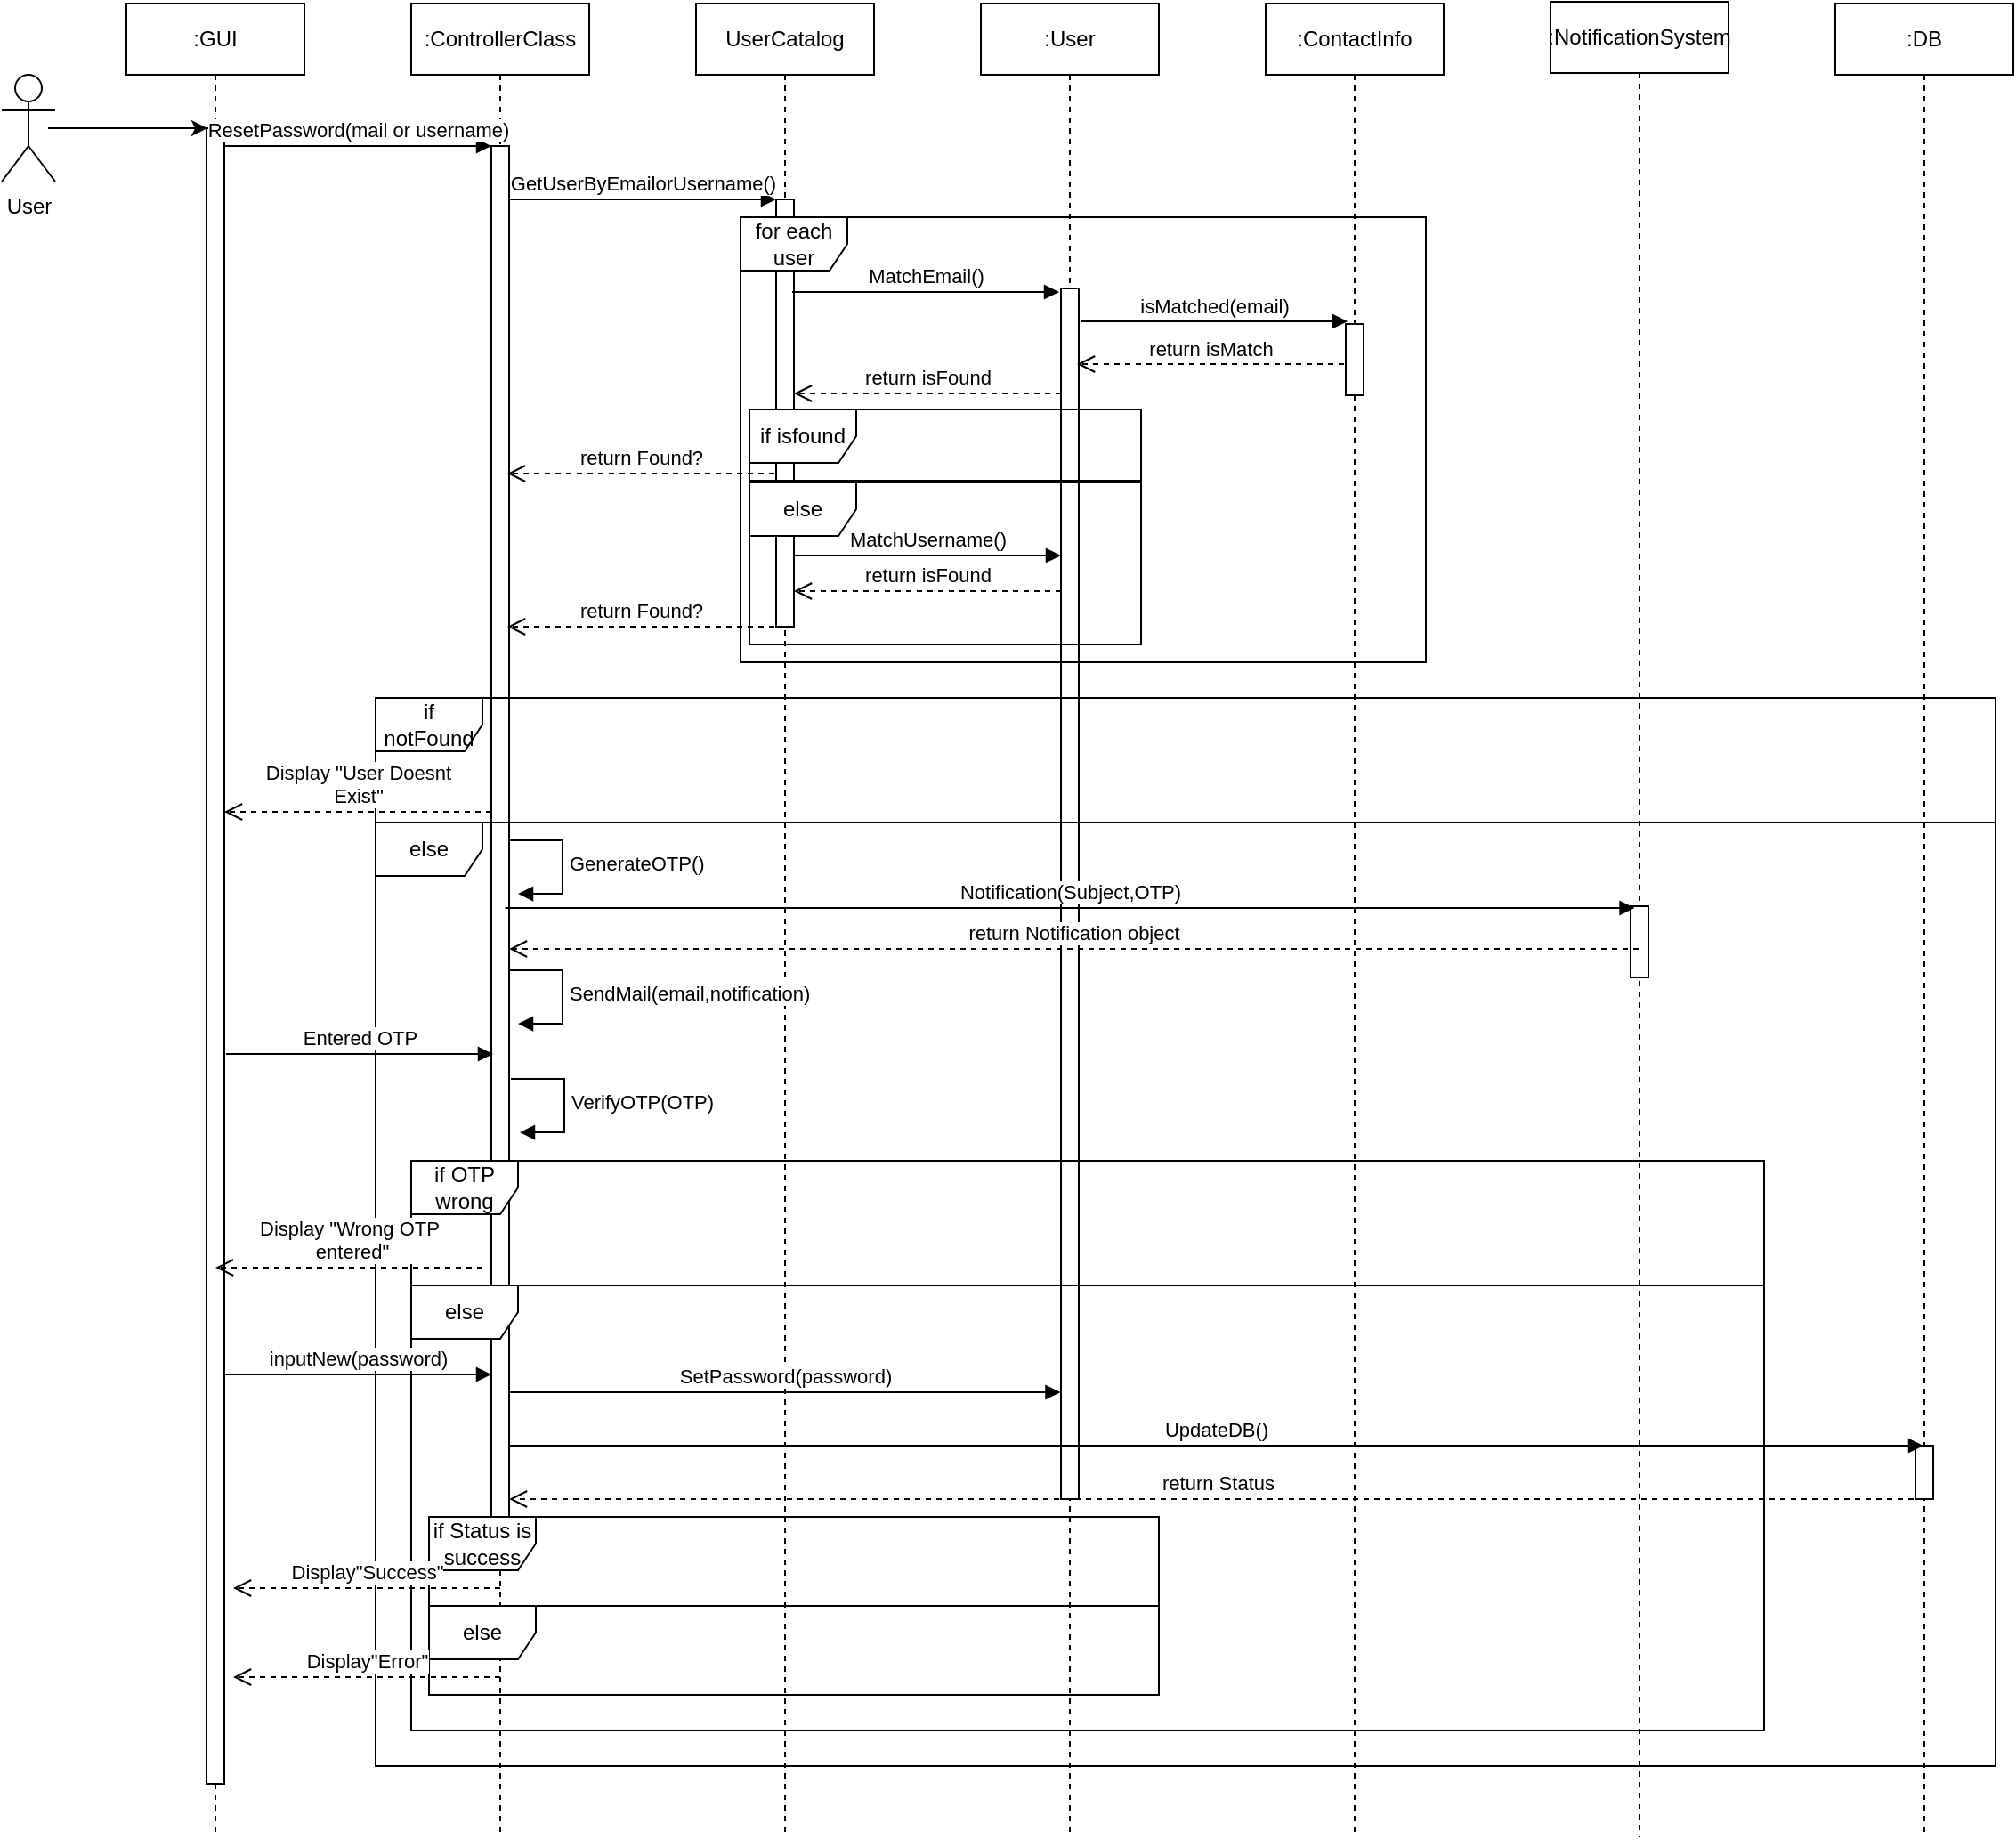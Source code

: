 <mxfile version="28.2.7">
  <diagram name="Page-1" id="2YBvvXClWsGukQMizWep">
    <mxGraphModel grid="1" page="1" gridSize="10" guides="1" tooltips="1" connect="1" arrows="1" fold="1" pageScale="1" pageWidth="850" pageHeight="1100" math="0" shadow="0">
      <root>
        <mxCell id="0" />
        <mxCell id="1" parent="0" />
        <mxCell id="YJkmyNPaHjpCNyC6iMMe-1" value=":GUI" style="shape=umlLifeline;perimeter=lifelinePerimeter;whiteSpace=wrap;html=1;container=0;dropTarget=0;collapsible=0;recursiveResize=0;outlineConnect=0;portConstraint=eastwest;newEdgeStyle={&quot;edgeStyle&quot;:&quot;elbowEdgeStyle&quot;,&quot;elbow&quot;:&quot;vertical&quot;,&quot;curved&quot;:0,&quot;rounded&quot;:0};" vertex="1" parent="1">
          <mxGeometry x="60" y="10" width="100" height="1030" as="geometry" />
        </mxCell>
        <mxCell id="YJkmyNPaHjpCNyC6iMMe-2" value="" style="html=1;points=[];perimeter=orthogonalPerimeter;outlineConnect=0;targetShapes=umlLifeline;portConstraint=eastwest;newEdgeStyle={&quot;edgeStyle&quot;:&quot;elbowEdgeStyle&quot;,&quot;elbow&quot;:&quot;vertical&quot;,&quot;curved&quot;:0,&quot;rounded&quot;:0};" vertex="1" parent="YJkmyNPaHjpCNyC6iMMe-1">
          <mxGeometry x="45" y="70" width="10" height="930" as="geometry" />
        </mxCell>
        <mxCell id="YJkmyNPaHjpCNyC6iMMe-3" value=":ControllerClass" style="shape=umlLifeline;perimeter=lifelinePerimeter;whiteSpace=wrap;html=1;container=0;dropTarget=0;collapsible=0;recursiveResize=0;outlineConnect=0;portConstraint=eastwest;newEdgeStyle={&quot;edgeStyle&quot;:&quot;elbowEdgeStyle&quot;,&quot;elbow&quot;:&quot;vertical&quot;,&quot;curved&quot;:0,&quot;rounded&quot;:0};" vertex="1" parent="1">
          <mxGeometry x="220" y="10" width="100" height="1030" as="geometry" />
        </mxCell>
        <mxCell id="YJkmyNPaHjpCNyC6iMMe-4" value="" style="html=1;points=[];perimeter=orthogonalPerimeter;outlineConnect=0;targetShapes=umlLifeline;portConstraint=eastwest;newEdgeStyle={&quot;edgeStyle&quot;:&quot;elbowEdgeStyle&quot;,&quot;elbow&quot;:&quot;vertical&quot;,&quot;curved&quot;:0,&quot;rounded&quot;:0};" vertex="1" parent="YJkmyNPaHjpCNyC6iMMe-3">
          <mxGeometry x="45" y="80" width="10" height="790" as="geometry" />
        </mxCell>
        <mxCell id="YJkmyNPaHjpCNyC6iMMe-5" value="ResetPassword(mail or username)" style="html=1;verticalAlign=bottom;endArrow=block;edgeStyle=elbowEdgeStyle;elbow=horizontal;curved=0;rounded=0;" edge="1" parent="1" source="YJkmyNPaHjpCNyC6iMMe-2" target="YJkmyNPaHjpCNyC6iMMe-4">
          <mxGeometry relative="1" as="geometry">
            <mxPoint x="235" y="100" as="sourcePoint" />
            <Array as="points">
              <mxPoint x="220" y="90" />
            </Array>
          </mxGeometry>
        </mxCell>
        <mxCell id="YJkmyNPaHjpCNyC6iMMe-6" value="UserCatalog" style="shape=umlLifeline;perimeter=lifelinePerimeter;whiteSpace=wrap;html=1;container=0;dropTarget=0;collapsible=0;recursiveResize=0;outlineConnect=0;portConstraint=eastwest;newEdgeStyle={&quot;edgeStyle&quot;:&quot;elbowEdgeStyle&quot;,&quot;elbow&quot;:&quot;vertical&quot;,&quot;curved&quot;:0,&quot;rounded&quot;:0};" vertex="1" parent="1">
          <mxGeometry x="380" y="10" width="100" height="1030" as="geometry" />
        </mxCell>
        <mxCell id="YJkmyNPaHjpCNyC6iMMe-7" value="" style="html=1;points=[];perimeter=orthogonalPerimeter;outlineConnect=0;targetShapes=umlLifeline;portConstraint=eastwest;newEdgeStyle={&quot;edgeStyle&quot;:&quot;elbowEdgeStyle&quot;,&quot;elbow&quot;:&quot;vertical&quot;,&quot;curved&quot;:0,&quot;rounded&quot;:0};" vertex="1" parent="YJkmyNPaHjpCNyC6iMMe-6">
          <mxGeometry x="45" y="110" width="10" height="240" as="geometry" />
        </mxCell>
        <mxCell id="YJkmyNPaHjpCNyC6iMMe-8" value=":User" style="shape=umlLifeline;perimeter=lifelinePerimeter;whiteSpace=wrap;html=1;container=0;dropTarget=0;collapsible=0;recursiveResize=0;outlineConnect=0;portConstraint=eastwest;newEdgeStyle={&quot;edgeStyle&quot;:&quot;elbowEdgeStyle&quot;,&quot;elbow&quot;:&quot;vertical&quot;,&quot;curved&quot;:0,&quot;rounded&quot;:0};" vertex="1" parent="1">
          <mxGeometry x="540" y="10" width="100" height="1030" as="geometry" />
        </mxCell>
        <mxCell id="YJkmyNPaHjpCNyC6iMMe-9" value="" style="html=1;points=[];perimeter=orthogonalPerimeter;outlineConnect=0;targetShapes=umlLifeline;portConstraint=eastwest;newEdgeStyle={&quot;edgeStyle&quot;:&quot;elbowEdgeStyle&quot;,&quot;elbow&quot;:&quot;vertical&quot;,&quot;curved&quot;:0,&quot;rounded&quot;:0};" vertex="1" parent="YJkmyNPaHjpCNyC6iMMe-8">
          <mxGeometry x="45" y="160" width="10" height="680" as="geometry" />
        </mxCell>
        <mxCell id="YJkmyNPaHjpCNyC6iMMe-10" value=":ContactInfo" style="shape=umlLifeline;perimeter=lifelinePerimeter;whiteSpace=wrap;html=1;container=0;dropTarget=0;collapsible=0;recursiveResize=0;outlineConnect=0;portConstraint=eastwest;newEdgeStyle={&quot;edgeStyle&quot;:&quot;elbowEdgeStyle&quot;,&quot;elbow&quot;:&quot;vertical&quot;,&quot;curved&quot;:0,&quot;rounded&quot;:0};" vertex="1" parent="1">
          <mxGeometry x="700" y="10" width="100" height="1030" as="geometry" />
        </mxCell>
        <mxCell id="YJkmyNPaHjpCNyC6iMMe-11" value="" style="html=1;points=[];perimeter=orthogonalPerimeter;outlineConnect=0;targetShapes=umlLifeline;portConstraint=eastwest;newEdgeStyle={&quot;edgeStyle&quot;:&quot;elbowEdgeStyle&quot;,&quot;elbow&quot;:&quot;vertical&quot;,&quot;curved&quot;:0,&quot;rounded&quot;:0};" vertex="1" parent="YJkmyNPaHjpCNyC6iMMe-10">
          <mxGeometry x="45" y="180" width="10" height="40" as="geometry" />
        </mxCell>
        <mxCell id="YJkmyNPaHjpCNyC6iMMe-12" style="edgeStyle=orthogonalEdgeStyle;rounded=0;orthogonalLoop=1;jettySize=auto;html=1;" edge="1" parent="1">
          <mxGeometry relative="1" as="geometry">
            <mxPoint x="16" y="80" as="sourcePoint" />
            <mxPoint x="105.5" y="80" as="targetPoint" />
            <Array as="points">
              <mxPoint x="66" y="80" />
              <mxPoint x="66" y="80" />
            </Array>
          </mxGeometry>
        </mxCell>
        <mxCell id="YJkmyNPaHjpCNyC6iMMe-13" value="User" style="shape=umlActor;verticalLabelPosition=bottom;verticalAlign=top;html=1;outlineConnect=0;" vertex="1" parent="1">
          <mxGeometry x="-10" y="50" width="30" height="60" as="geometry" />
        </mxCell>
        <mxCell id="YJkmyNPaHjpCNyC6iMMe-18" value="&lt;br&gt;GetUserByEmailorUsername()" style="html=1;verticalAlign=bottom;endArrow=block;edgeStyle=elbowEdgeStyle;elbow=horizontal;curved=0;rounded=0;" edge="1" parent="1">
          <mxGeometry relative="1" as="geometry">
            <mxPoint x="275" y="120" as="sourcePoint" />
            <Array as="points">
              <mxPoint x="380" y="120" />
            </Array>
            <mxPoint x="425" y="120" as="targetPoint" />
          </mxGeometry>
        </mxCell>
        <mxCell id="YJkmyNPaHjpCNyC6iMMe-19" value="for each user" style="shape=umlFrame;whiteSpace=wrap;html=1;pointerEvents=0;" vertex="1" parent="1">
          <mxGeometry x="405" y="130" width="385" height="250" as="geometry" />
        </mxCell>
        <mxCell id="YJkmyNPaHjpCNyC6iMMe-20" value="MatchEmail()" style="html=1;verticalAlign=bottom;endArrow=block;edgeStyle=elbowEdgeStyle;elbow=vertical;curved=0;rounded=0;" edge="1" parent="1">
          <mxGeometry relative="1" as="geometry">
            <mxPoint x="434" y="172" as="sourcePoint" />
            <Array as="points">
              <mxPoint x="539" y="172" />
            </Array>
            <mxPoint x="584" y="172" as="targetPoint" />
          </mxGeometry>
        </mxCell>
        <mxCell id="YJkmyNPaHjpCNyC6iMMe-21" value="isMatched(email)" style="html=1;verticalAlign=bottom;endArrow=block;edgeStyle=elbowEdgeStyle;elbow=vertical;curved=0;rounded=0;" edge="1" parent="1">
          <mxGeometry relative="1" as="geometry">
            <mxPoint x="596" y="188.5" as="sourcePoint" />
            <Array as="points">
              <mxPoint x="701" y="188.5" />
            </Array>
            <mxPoint x="746" y="188.5" as="targetPoint" />
          </mxGeometry>
        </mxCell>
        <mxCell id="YJkmyNPaHjpCNyC6iMMe-22" value="return isMatch" style="html=1;verticalAlign=bottom;endArrow=open;dashed=1;endSize=8;edgeStyle=elbowEdgeStyle;elbow=vertical;curved=0;rounded=0;" edge="1" parent="1">
          <mxGeometry relative="1" as="geometry">
            <mxPoint x="594" y="212.5" as="targetPoint" />
            <Array as="points">
              <mxPoint x="709" y="212.5" />
            </Array>
            <mxPoint x="744" y="212.5" as="sourcePoint" />
          </mxGeometry>
        </mxCell>
        <mxCell id="YJkmyNPaHjpCNyC6iMMe-23" value="return isFound" style="html=1;verticalAlign=bottom;endArrow=open;dashed=1;endSize=8;edgeStyle=elbowEdgeStyle;elbow=vertical;curved=0;rounded=0;" edge="1" parent="1">
          <mxGeometry relative="1" as="geometry">
            <mxPoint x="435" y="229" as="targetPoint" />
            <Array as="points">
              <mxPoint x="550" y="229" />
            </Array>
            <mxPoint x="585" y="229" as="sourcePoint" />
          </mxGeometry>
        </mxCell>
        <mxCell id="YJkmyNPaHjpCNyC6iMMe-24" value="if notFound" style="shape=umlFrame;whiteSpace=wrap;html=1;pointerEvents=0;" vertex="1" parent="1">
          <mxGeometry x="200" y="400" width="910" height="70" as="geometry" />
        </mxCell>
        <mxCell id="YJkmyNPaHjpCNyC6iMMe-25" value="Display &quot;User Doesnt&lt;br&gt;Exist&quot;" style="html=1;verticalAlign=bottom;endArrow=open;dashed=1;endSize=8;edgeStyle=elbowEdgeStyle;elbow=vertical;curved=0;rounded=0;" edge="1" parent="1">
          <mxGeometry relative="1" as="geometry">
            <mxPoint x="115" y="464" as="targetPoint" />
            <Array as="points">
              <mxPoint x="230" y="464" />
            </Array>
            <mxPoint x="265" y="464" as="sourcePoint" />
          </mxGeometry>
        </mxCell>
        <mxCell id="YJkmyNPaHjpCNyC6iMMe-26" value="else" style="shape=umlFrame;whiteSpace=wrap;html=1;pointerEvents=0;" vertex="1" parent="1">
          <mxGeometry x="200" y="470" width="910" height="530" as="geometry" />
        </mxCell>
        <mxCell id="YJkmyNPaHjpCNyC6iMMe-27" value="if isfound" style="shape=umlFrame;whiteSpace=wrap;html=1;pointerEvents=0;" vertex="1" parent="1">
          <mxGeometry x="410" y="238" width="220" height="40" as="geometry" />
        </mxCell>
        <mxCell id="YJkmyNPaHjpCNyC6iMMe-28" value="return Found?" style="html=1;verticalAlign=bottom;endArrow=open;dashed=1;endSize=8;edgeStyle=elbowEdgeStyle;elbow=horizontal;curved=0;rounded=0;" edge="1" parent="1">
          <mxGeometry relative="1" as="geometry">
            <mxPoint x="274" y="274" as="targetPoint" />
            <Array as="points">
              <mxPoint x="389" y="274" />
            </Array>
            <mxPoint x="424" y="274" as="sourcePoint" />
          </mxGeometry>
        </mxCell>
        <mxCell id="YJkmyNPaHjpCNyC6iMMe-29" value="else" style="shape=umlFrame;whiteSpace=wrap;html=1;pointerEvents=0;" vertex="1" parent="1">
          <mxGeometry x="410" y="279" width="220" height="91" as="geometry" />
        </mxCell>
        <mxCell id="YJkmyNPaHjpCNyC6iMMe-30" value="MatchUsername()" style="html=1;verticalAlign=bottom;endArrow=block;edgeStyle=elbowEdgeStyle;elbow=vertical;curved=0;rounded=0;" edge="1" parent="1">
          <mxGeometry relative="1" as="geometry">
            <mxPoint x="435" y="320" as="sourcePoint" />
            <Array as="points">
              <mxPoint x="540" y="320" />
            </Array>
            <mxPoint x="585" y="320" as="targetPoint" />
          </mxGeometry>
        </mxCell>
        <mxCell id="YJkmyNPaHjpCNyC6iMMe-31" value="return isFound" style="html=1;verticalAlign=bottom;endArrow=open;dashed=1;endSize=8;edgeStyle=elbowEdgeStyle;elbow=vertical;curved=0;rounded=0;" edge="1" parent="1">
          <mxGeometry relative="1" as="geometry">
            <mxPoint x="435" y="340" as="targetPoint" />
            <Array as="points">
              <mxPoint x="550" y="340" />
            </Array>
            <mxPoint x="585" y="340" as="sourcePoint" />
          </mxGeometry>
        </mxCell>
        <mxCell id="YJkmyNPaHjpCNyC6iMMe-32" value="return Found?" style="html=1;verticalAlign=bottom;endArrow=open;dashed=1;endSize=8;edgeStyle=elbowEdgeStyle;elbow=horizontal;curved=0;rounded=0;" edge="1" parent="1">
          <mxGeometry relative="1" as="geometry">
            <mxPoint x="274" y="360" as="targetPoint" />
            <Array as="points">
              <mxPoint x="389" y="360" />
            </Array>
            <mxPoint x="424" y="360" as="sourcePoint" />
          </mxGeometry>
        </mxCell>
        <mxCell id="YJkmyNPaHjpCNyC6iMMe-40" value=":NotificationSystem" style="shape=umlLifeline;perimeter=lifelinePerimeter;whiteSpace=wrap;html=1;container=0;dropTarget=0;collapsible=0;recursiveResize=0;outlineConnect=0;portConstraint=eastwest;newEdgeStyle={&quot;edgeStyle&quot;:&quot;elbowEdgeStyle&quot;,&quot;elbow&quot;:&quot;vertical&quot;,&quot;curved&quot;:0,&quot;rounded&quot;:0};" vertex="1" parent="1">
          <mxGeometry x="860" y="9" width="100" height="1031" as="geometry" />
        </mxCell>
        <mxCell id="YJkmyNPaHjpCNyC6iMMe-41" value="" style="html=1;points=[];perimeter=orthogonalPerimeter;outlineConnect=0;targetShapes=umlLifeline;portConstraint=eastwest;newEdgeStyle={&quot;edgeStyle&quot;:&quot;elbowEdgeStyle&quot;,&quot;elbow&quot;:&quot;vertical&quot;,&quot;curved&quot;:0,&quot;rounded&quot;:0};" vertex="1" parent="YJkmyNPaHjpCNyC6iMMe-40">
          <mxGeometry x="45" y="508" width="10" height="40" as="geometry" />
        </mxCell>
        <mxCell id="YJkmyNPaHjpCNyC6iMMe-42" value=":DB" style="shape=umlLifeline;perimeter=lifelinePerimeter;whiteSpace=wrap;html=1;container=0;dropTarget=0;collapsible=0;recursiveResize=0;outlineConnect=0;portConstraint=eastwest;newEdgeStyle={&quot;edgeStyle&quot;:&quot;elbowEdgeStyle&quot;,&quot;elbow&quot;:&quot;vertical&quot;,&quot;curved&quot;:0,&quot;rounded&quot;:0};" vertex="1" parent="1">
          <mxGeometry x="1020" y="10" width="100" height="1030" as="geometry" />
        </mxCell>
        <mxCell id="YJkmyNPaHjpCNyC6iMMe-43" value="" style="html=1;points=[];perimeter=orthogonalPerimeter;outlineConnect=0;targetShapes=umlLifeline;portConstraint=eastwest;newEdgeStyle={&quot;edgeStyle&quot;:&quot;elbowEdgeStyle&quot;,&quot;elbow&quot;:&quot;vertical&quot;,&quot;curved&quot;:0,&quot;rounded&quot;:0};" vertex="1" parent="YJkmyNPaHjpCNyC6iMMe-42">
          <mxGeometry x="45" y="810" width="10" height="30" as="geometry" />
        </mxCell>
        <mxCell id="YJkmyNPaHjpCNyC6iMMe-48" value="Notification(Subject,OTP)" style="html=1;verticalAlign=bottom;endArrow=block;curved=0;rounded=0;" edge="1" parent="1">
          <mxGeometry width="80" relative="1" as="geometry">
            <mxPoint x="272.75" y="518" as="sourcePoint" />
            <mxPoint x="907.25" y="518" as="targetPoint" />
          </mxGeometry>
        </mxCell>
        <mxCell id="YJkmyNPaHjpCNyC6iMMe-49" value="return Notification object" style="html=1;verticalAlign=bottom;endArrow=open;dashed=1;endSize=8;edgeStyle=elbowEdgeStyle;elbow=horizontal;curved=0;rounded=0;" edge="1" parent="1">
          <mxGeometry relative="1" as="geometry">
            <mxPoint x="275" y="541" as="targetPoint" />
            <Array as="points">
              <mxPoint x="410" y="541" />
              <mxPoint x="495" y="581" />
            </Array>
            <mxPoint x="909.5" y="541" as="sourcePoint" />
          </mxGeometry>
        </mxCell>
        <mxCell id="YJkmyNPaHjpCNyC6iMMe-51" value="SendMail(email,notification)" style="html=1;align=left;spacingLeft=2;endArrow=block;rounded=0;edgeStyle=orthogonalEdgeStyle;curved=0;rounded=0;" edge="1" parent="1">
          <mxGeometry relative="1" as="geometry">
            <mxPoint x="275" y="553" as="sourcePoint" />
            <Array as="points">
              <mxPoint x="305" y="583" />
            </Array>
            <mxPoint x="280" y="583.048" as="targetPoint" />
          </mxGeometry>
        </mxCell>
        <mxCell id="YJkmyNPaHjpCNyC6iMMe-52" value="Entered OTP" style="html=1;verticalAlign=bottom;endArrow=block;edgeStyle=elbowEdgeStyle;elbow=vertical;curved=0;rounded=0;" edge="1" parent="1">
          <mxGeometry relative="1" as="geometry">
            <mxPoint x="116" y="600" as="sourcePoint" />
            <Array as="points">
              <mxPoint x="221" y="600" />
            </Array>
            <mxPoint x="266" y="600" as="targetPoint" />
          </mxGeometry>
        </mxCell>
        <mxCell id="YJkmyNPaHjpCNyC6iMMe-53" value="GenerateOTP()" style="html=1;align=left;spacingLeft=2;endArrow=block;rounded=0;edgeStyle=orthogonalEdgeStyle;curved=0;rounded=0;" edge="1" parent="1">
          <mxGeometry relative="1" as="geometry">
            <mxPoint x="275" y="480" as="sourcePoint" />
            <Array as="points">
              <mxPoint x="305" y="480" />
              <mxPoint x="305" y="510" />
            </Array>
            <mxPoint x="280" y="510.048" as="targetPoint" />
          </mxGeometry>
        </mxCell>
        <mxCell id="YJkmyNPaHjpCNyC6iMMe-54" value="VerifyOTP(OTP)" style="html=1;align=left;spacingLeft=2;endArrow=block;rounded=0;edgeStyle=orthogonalEdgeStyle;curved=0;rounded=0;" edge="1" parent="1">
          <mxGeometry relative="1" as="geometry">
            <mxPoint x="276" y="614" as="sourcePoint" />
            <Array as="points">
              <mxPoint x="306" y="644" />
            </Array>
            <mxPoint x="281" y="644.048" as="targetPoint" />
          </mxGeometry>
        </mxCell>
        <mxCell id="YJkmyNPaHjpCNyC6iMMe-55" value="if OTP wrong" style="shape=umlFrame;whiteSpace=wrap;html=1;pointerEvents=0;" vertex="1" parent="1">
          <mxGeometry x="220" y="660" width="760" height="70" as="geometry" />
        </mxCell>
        <mxCell id="YJkmyNPaHjpCNyC6iMMe-56" value="Display &quot;Wrong OTP&lt;div&gt;&amp;nbsp;entered&quot;&lt;/div&gt;" style="html=1;verticalAlign=bottom;endArrow=open;dashed=1;endSize=8;edgeStyle=elbowEdgeStyle;elbow=vertical;curved=0;rounded=0;" edge="1" parent="1">
          <mxGeometry relative="1" as="geometry">
            <mxPoint x="110" y="720" as="targetPoint" />
            <Array as="points">
              <mxPoint x="225" y="720" />
            </Array>
            <mxPoint x="260" y="720" as="sourcePoint" />
          </mxGeometry>
        </mxCell>
        <mxCell id="YJkmyNPaHjpCNyC6iMMe-57" value="else" style="shape=umlFrame;whiteSpace=wrap;html=1;pointerEvents=0;" vertex="1" parent="1">
          <mxGeometry x="220" y="730" width="760" height="250" as="geometry" />
        </mxCell>
        <mxCell id="YJkmyNPaHjpCNyC6iMMe-58" value="SetPassword(password)" style="html=1;verticalAlign=bottom;endArrow=block;edgeStyle=elbowEdgeStyle;elbow=horizontal;curved=0;rounded=0;" edge="1" parent="1">
          <mxGeometry relative="1" as="geometry">
            <mxPoint x="275.25" y="790" as="sourcePoint" />
            <Array as="points">
              <mxPoint x="380.25" y="790" />
            </Array>
            <mxPoint x="584.75" y="790" as="targetPoint" />
          </mxGeometry>
        </mxCell>
        <mxCell id="YJkmyNPaHjpCNyC6iMMe-59" value="inputNew(password)" style="html=1;verticalAlign=bottom;endArrow=block;edgeStyle=elbowEdgeStyle;elbow=horizontal;curved=0;rounded=0;" edge="1" parent="1">
          <mxGeometry relative="1" as="geometry">
            <mxPoint x="115" y="780" as="sourcePoint" />
            <Array as="points">
              <mxPoint x="220" y="780" />
            </Array>
            <mxPoint x="265" y="780" as="targetPoint" />
          </mxGeometry>
        </mxCell>
        <mxCell id="YJkmyNPaHjpCNyC6iMMe-60" value="UpdateDB()" style="html=1;verticalAlign=bottom;endArrow=block;edgeStyle=elbowEdgeStyle;elbow=horizontal;curved=0;rounded=0;" edge="1" parent="1" target="YJkmyNPaHjpCNyC6iMMe-42">
          <mxGeometry relative="1" as="geometry">
            <mxPoint x="275.25" y="820" as="sourcePoint" />
            <Array as="points">
              <mxPoint x="380.25" y="820" />
            </Array>
            <mxPoint x="584.75" y="820" as="targetPoint" />
          </mxGeometry>
        </mxCell>
        <mxCell id="YJkmyNPaHjpCNyC6iMMe-61" value="return Status" style="html=1;verticalAlign=bottom;endArrow=open;dashed=1;endSize=8;edgeStyle=elbowEdgeStyle;elbow=vertical;curved=0;rounded=0;" edge="1" parent="1" target="YJkmyNPaHjpCNyC6iMMe-4">
          <mxGeometry relative="1" as="geometry">
            <mxPoint x="920" y="850" as="targetPoint" />
            <Array as="points">
              <mxPoint x="1035" y="850" />
            </Array>
            <mxPoint x="1070" y="850" as="sourcePoint" />
          </mxGeometry>
        </mxCell>
        <mxCell id="YJkmyNPaHjpCNyC6iMMe-62" value="if Status is success" style="shape=umlFrame;whiteSpace=wrap;html=1;pointerEvents=0;" vertex="1" parent="1">
          <mxGeometry x="230" y="860" width="410" height="50" as="geometry" />
        </mxCell>
        <mxCell id="YJkmyNPaHjpCNyC6iMMe-63" value="else" style="shape=umlFrame;whiteSpace=wrap;html=1;pointerEvents=0;" vertex="1" parent="1">
          <mxGeometry x="230" y="910" width="410" height="50" as="geometry" />
        </mxCell>
        <mxCell id="YJkmyNPaHjpCNyC6iMMe-64" value="Display&quot;Success&quot;" style="html=1;verticalAlign=bottom;endArrow=open;dashed=1;endSize=8;edgeStyle=elbowEdgeStyle;elbow=vertical;curved=0;rounded=0;" edge="1" parent="1">
          <mxGeometry relative="1" as="geometry">
            <mxPoint x="120" y="900" as="targetPoint" />
            <Array as="points">
              <mxPoint x="235" y="900" />
            </Array>
            <mxPoint x="270" y="900" as="sourcePoint" />
          </mxGeometry>
        </mxCell>
        <mxCell id="YJkmyNPaHjpCNyC6iMMe-65" value="Display&quot;Error&quot;" style="html=1;verticalAlign=bottom;endArrow=open;dashed=1;endSize=8;edgeStyle=elbowEdgeStyle;elbow=vertical;curved=0;rounded=0;" edge="1" parent="1">
          <mxGeometry relative="1" as="geometry">
            <mxPoint x="120" y="950" as="targetPoint" />
            <Array as="points">
              <mxPoint x="235" y="950" />
            </Array>
            <mxPoint x="270" y="950" as="sourcePoint" />
          </mxGeometry>
        </mxCell>
      </root>
    </mxGraphModel>
  </diagram>
</mxfile>
